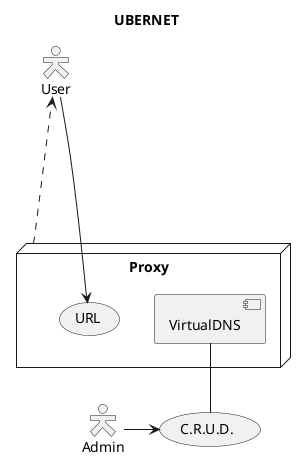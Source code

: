 

@startuml
title UBERNET

skinparam actorStyle Hollow
top to bottom direction
actor User
skinparam packageStyle rectangle
actor Admin

    Admin -right-> (C.R.U.D.)
    node Proxy {
    (URL)
    (C.R.U.D.) -u- [VirtualDNS]
    }
    User ---down-> (URL)
    Proxy .r.> User

@enduml

